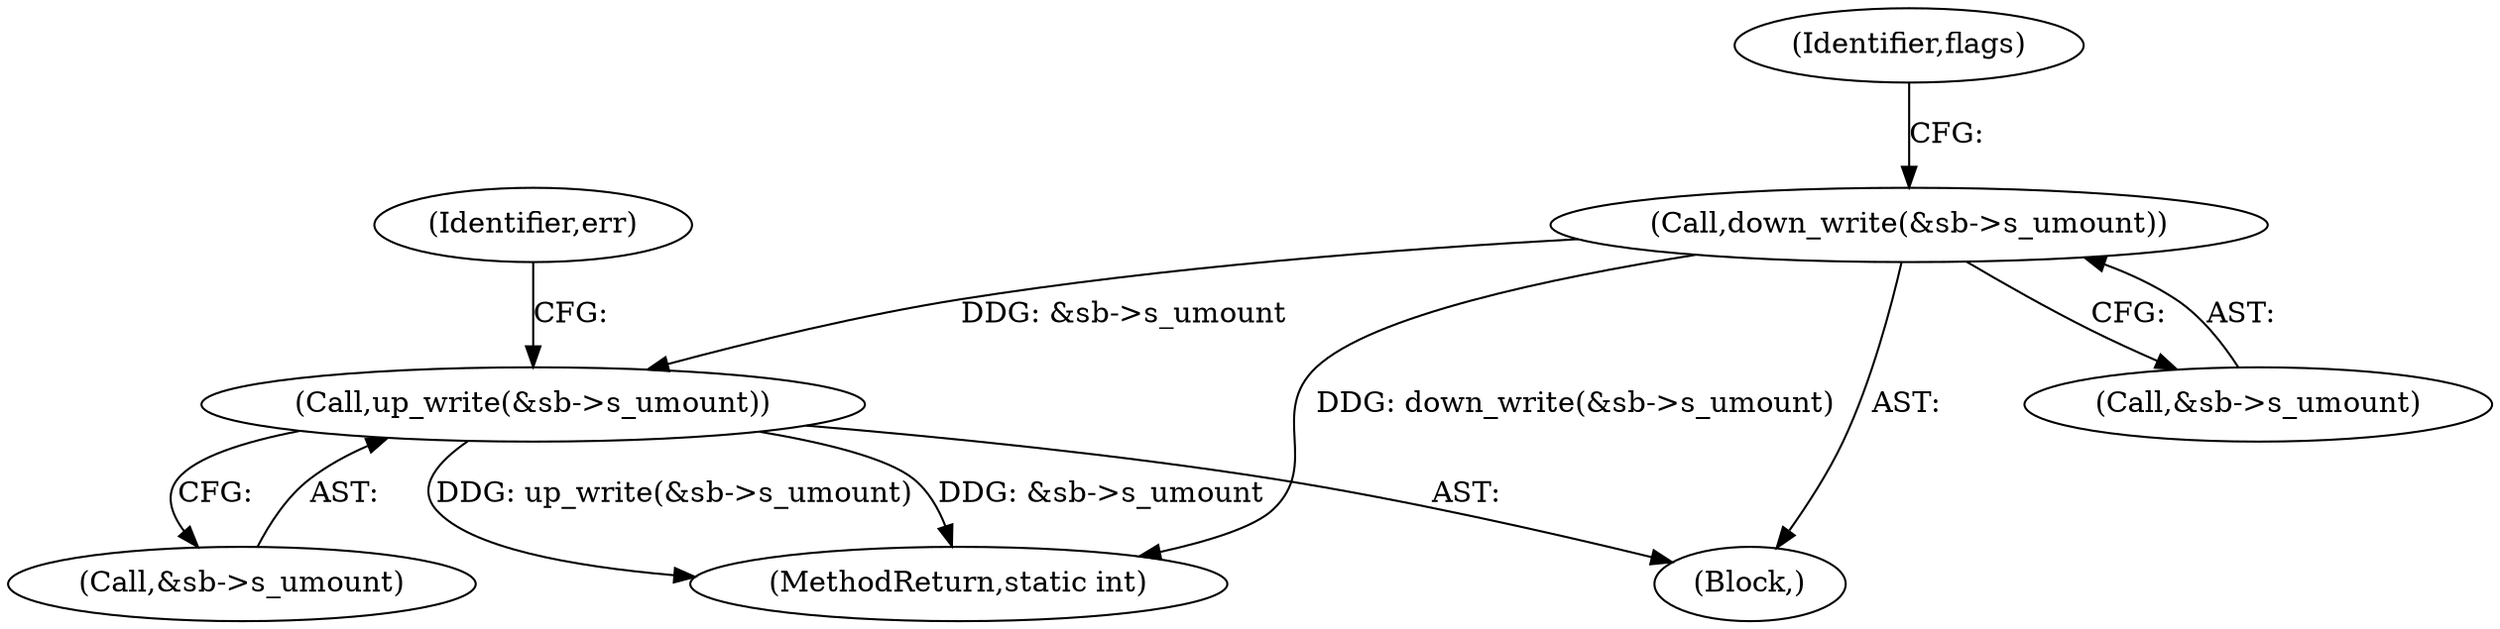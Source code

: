 digraph "0_linux_a6138db815df5ee542d848318e5dae681590fccd@API" {
"1000151" [label="(Call,down_write(&sb->s_umount))"];
"1000210" [label="(Call,up_write(&sb->s_umount))"];
"1000211" [label="(Call,&sb->s_umount)"];
"1000217" [label="(MethodReturn,static int)"];
"1000152" [label="(Call,&sb->s_umount)"];
"1000210" [label="(Call,up_write(&sb->s_umount))"];
"1000105" [label="(Block,)"];
"1000158" [label="(Identifier,flags)"];
"1000151" [label="(Call,down_write(&sb->s_umount))"];
"1000216" [label="(Identifier,err)"];
"1000151" -> "1000105"  [label="AST: "];
"1000151" -> "1000152"  [label="CFG: "];
"1000152" -> "1000151"  [label="AST: "];
"1000158" -> "1000151"  [label="CFG: "];
"1000151" -> "1000217"  [label="DDG: down_write(&sb->s_umount)"];
"1000151" -> "1000210"  [label="DDG: &sb->s_umount"];
"1000210" -> "1000105"  [label="AST: "];
"1000210" -> "1000211"  [label="CFG: "];
"1000211" -> "1000210"  [label="AST: "];
"1000216" -> "1000210"  [label="CFG: "];
"1000210" -> "1000217"  [label="DDG: up_write(&sb->s_umount)"];
"1000210" -> "1000217"  [label="DDG: &sb->s_umount"];
}
